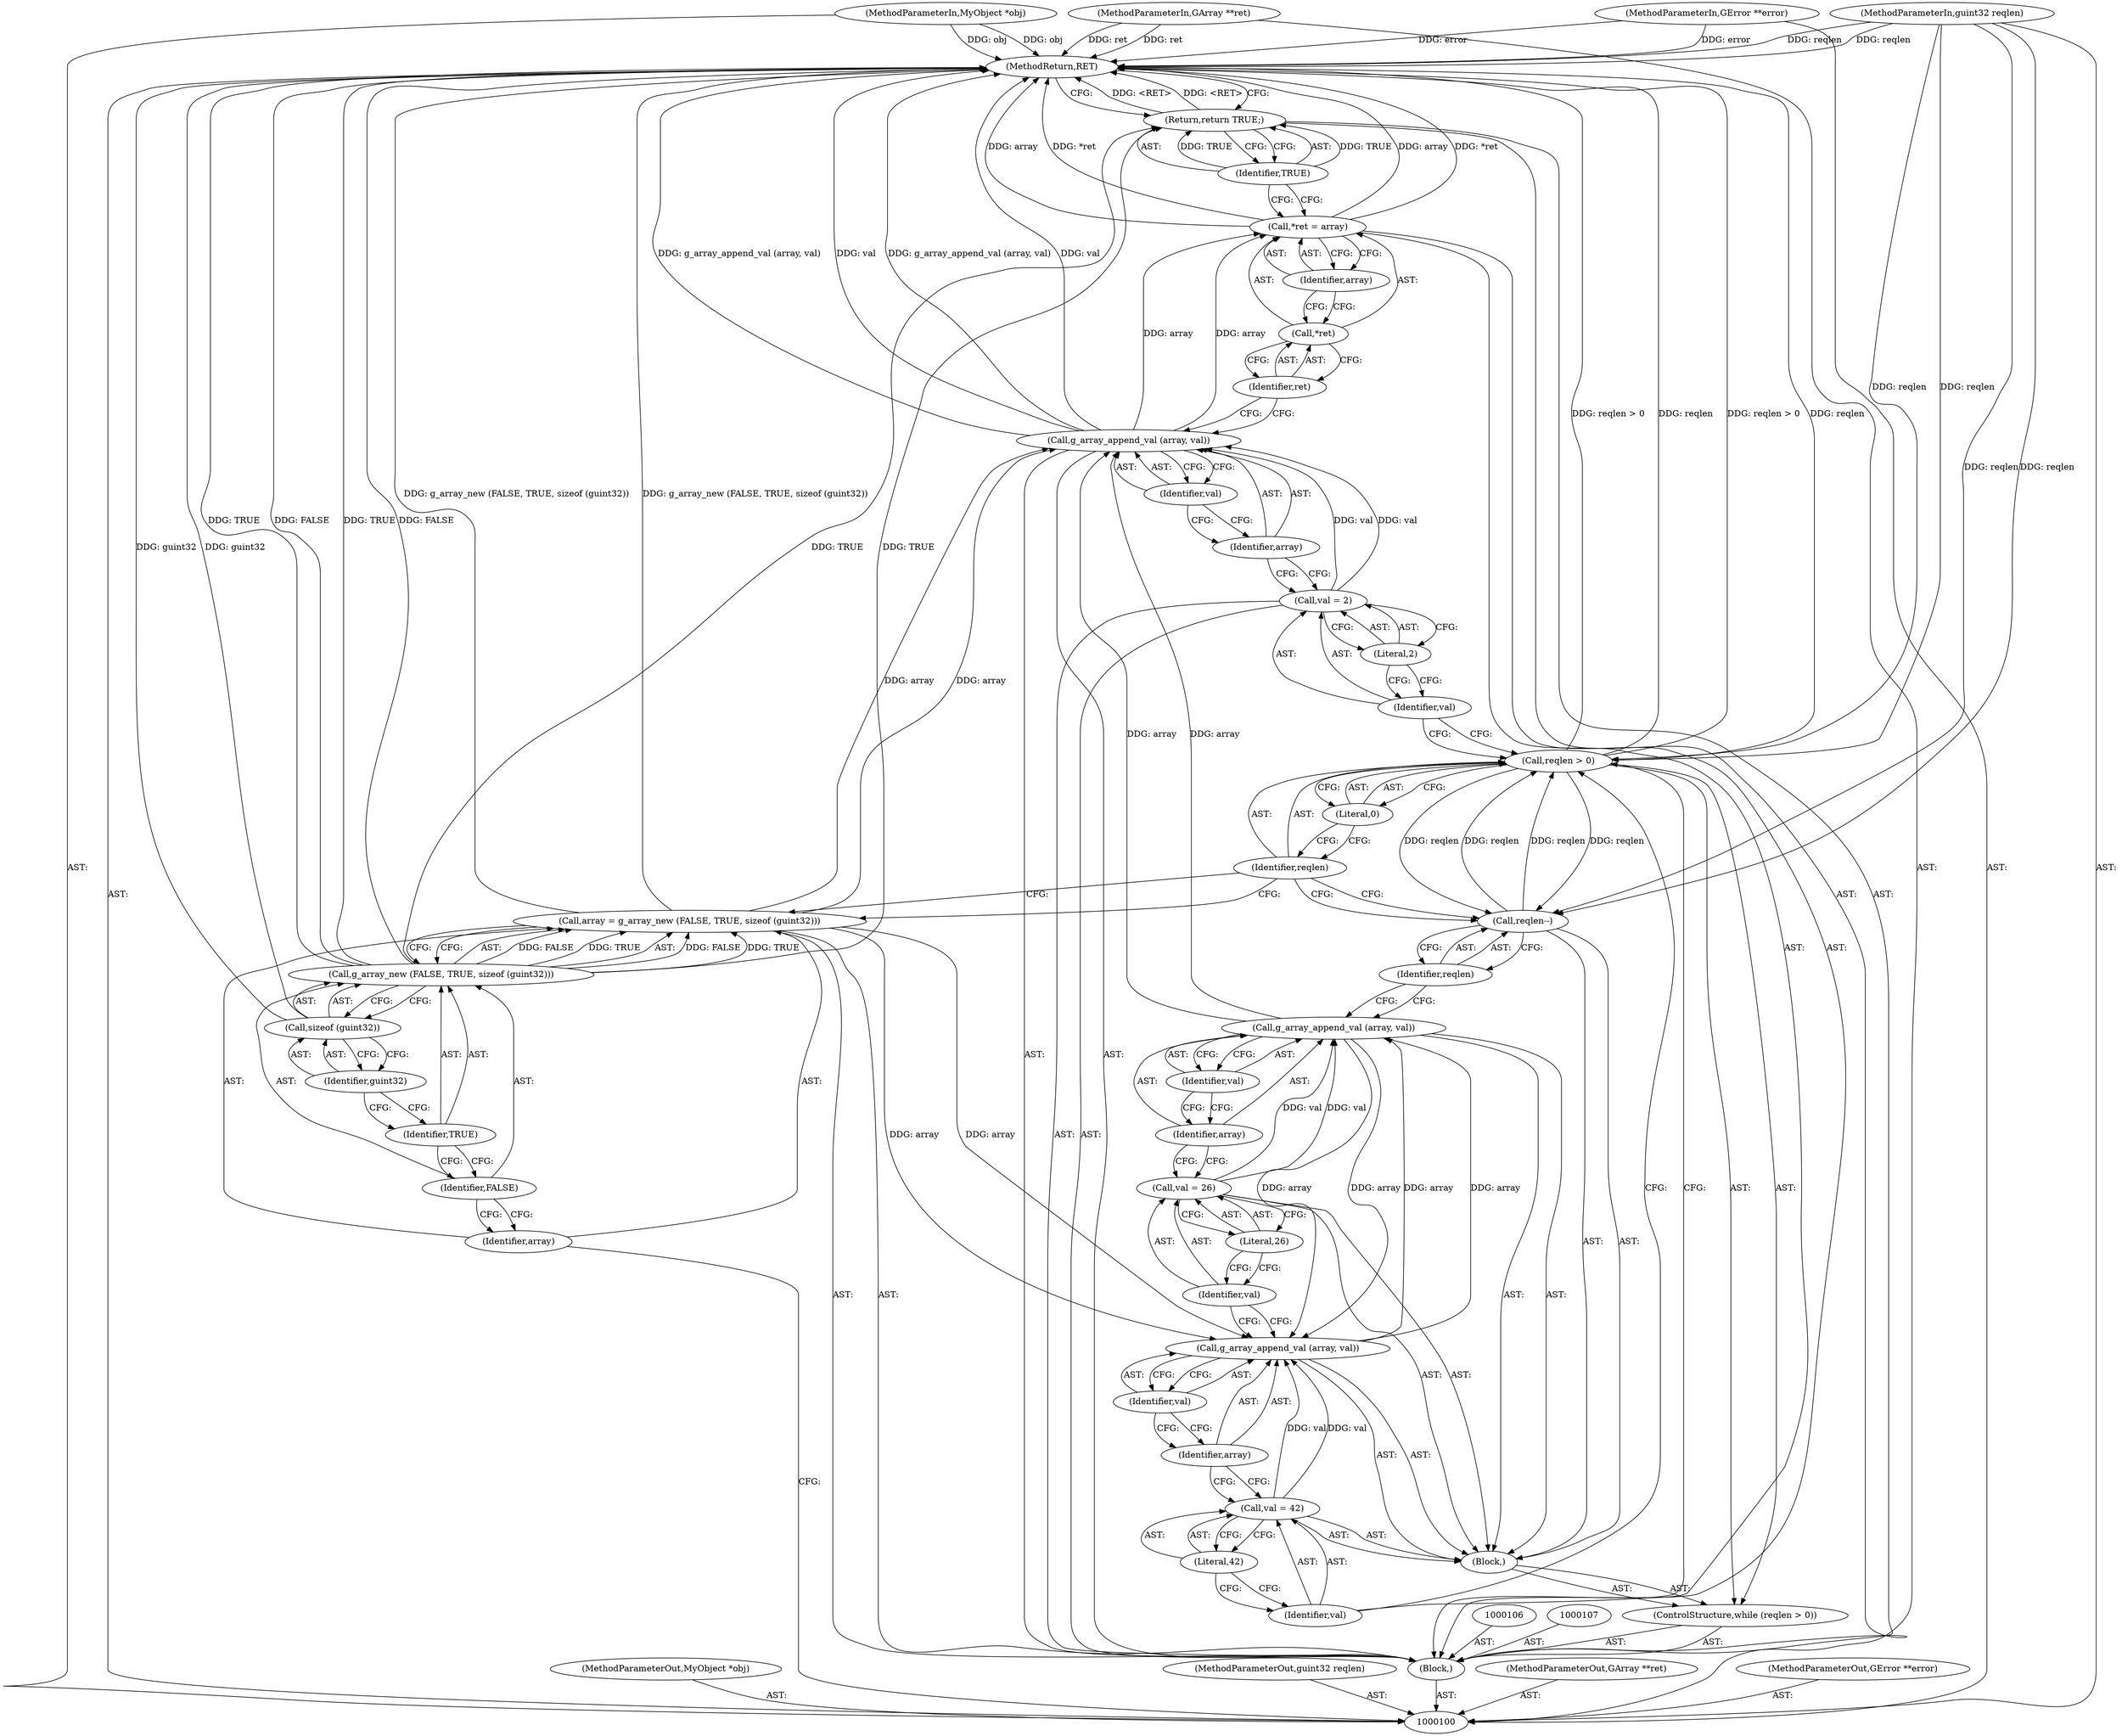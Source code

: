 digraph "1_dbus_9a6bce9b615abca6068348c1606ba8eaf13d9ae0_35" {
"1000146" [label="(MethodReturn,RET)"];
"1000101" [label="(MethodParameterIn,MyObject *obj)"];
"1000189" [label="(MethodParameterOut,MyObject *obj)"];
"1000102" [label="(MethodParameterIn,guint32 reqlen)"];
"1000190" [label="(MethodParameterOut,guint32 reqlen)"];
"1000103" [label="(MethodParameterIn,GArray **ret)"];
"1000191" [label="(MethodParameterOut,GArray **ret)"];
"1000104" [label="(MethodParameterIn,GError **error)"];
"1000192" [label="(MethodParameterOut,GError **error)"];
"1000130" [label="(Identifier,array)"];
"1000131" [label="(Identifier,val)"];
"1000129" [label="(Call,g_array_append_val (array, val))"];
"1000132" [label="(Call,reqlen--)"];
"1000133" [label="(Identifier,reqlen)"];
"1000134" [label="(Call,val = 2)"];
"1000135" [label="(Identifier,val)"];
"1000136" [label="(Literal,2)"];
"1000137" [label="(Call,g_array_append_val (array, val))"];
"1000138" [label="(Identifier,array)"];
"1000139" [label="(Identifier,val)"];
"1000140" [label="(Call,*ret = array)"];
"1000141" [label="(Call,*ret)"];
"1000142" [label="(Identifier,ret)"];
"1000143" [label="(Identifier,array)"];
"1000144" [label="(Return,return TRUE;)"];
"1000145" [label="(Identifier,TRUE)"];
"1000105" [label="(Block,)"];
"1000110" [label="(Call,g_array_new (FALSE, TRUE, sizeof (guint32)))"];
"1000108" [label="(Call,array = g_array_new (FALSE, TRUE, sizeof (guint32)))"];
"1000109" [label="(Identifier,array)"];
"1000111" [label="(Identifier,FALSE)"];
"1000112" [label="(Identifier,TRUE)"];
"1000113" [label="(Call,sizeof (guint32))"];
"1000114" [label="(Identifier,guint32)"];
"1000118" [label="(Literal,0)"];
"1000115" [label="(ControlStructure,while (reqlen > 0))"];
"1000119" [label="(Block,)"];
"1000116" [label="(Call,reqlen > 0)"];
"1000117" [label="(Identifier,reqlen)"];
"1000122" [label="(Literal,42)"];
"1000120" [label="(Call,val = 42)"];
"1000121" [label="(Identifier,val)"];
"1000124" [label="(Identifier,array)"];
"1000125" [label="(Identifier,val)"];
"1000123" [label="(Call,g_array_append_val (array, val))"];
"1000128" [label="(Literal,26)"];
"1000126" [label="(Call,val = 26)"];
"1000127" [label="(Identifier,val)"];
"1000146" -> "1000100"  [label="AST: "];
"1000146" -> "1000144"  [label="CFG: "];
"1000144" -> "1000146"  [label="DDG: <RET>"];
"1000116" -> "1000146"  [label="DDG: reqlen"];
"1000116" -> "1000146"  [label="DDG: reqlen > 0"];
"1000104" -> "1000146"  [label="DDG: error"];
"1000113" -> "1000146"  [label="DDG: guint32"];
"1000140" -> "1000146"  [label="DDG: array"];
"1000140" -> "1000146"  [label="DDG: *ret"];
"1000137" -> "1000146"  [label="DDG: g_array_append_val (array, val)"];
"1000137" -> "1000146"  [label="DDG: val"];
"1000103" -> "1000146"  [label="DDG: ret"];
"1000102" -> "1000146"  [label="DDG: reqlen"];
"1000110" -> "1000146"  [label="DDG: TRUE"];
"1000110" -> "1000146"  [label="DDG: FALSE"];
"1000101" -> "1000146"  [label="DDG: obj"];
"1000108" -> "1000146"  [label="DDG: g_array_new (FALSE, TRUE, sizeof (guint32))"];
"1000101" -> "1000100"  [label="AST: "];
"1000101" -> "1000146"  [label="DDG: obj"];
"1000189" -> "1000100"  [label="AST: "];
"1000102" -> "1000100"  [label="AST: "];
"1000102" -> "1000146"  [label="DDG: reqlen"];
"1000102" -> "1000116"  [label="DDG: reqlen"];
"1000102" -> "1000132"  [label="DDG: reqlen"];
"1000190" -> "1000100"  [label="AST: "];
"1000103" -> "1000100"  [label="AST: "];
"1000103" -> "1000146"  [label="DDG: ret"];
"1000191" -> "1000100"  [label="AST: "];
"1000104" -> "1000100"  [label="AST: "];
"1000104" -> "1000146"  [label="DDG: error"];
"1000192" -> "1000100"  [label="AST: "];
"1000130" -> "1000129"  [label="AST: "];
"1000130" -> "1000126"  [label="CFG: "];
"1000131" -> "1000130"  [label="CFG: "];
"1000131" -> "1000129"  [label="AST: "];
"1000131" -> "1000130"  [label="CFG: "];
"1000129" -> "1000131"  [label="CFG: "];
"1000129" -> "1000119"  [label="AST: "];
"1000129" -> "1000131"  [label="CFG: "];
"1000130" -> "1000129"  [label="AST: "];
"1000131" -> "1000129"  [label="AST: "];
"1000133" -> "1000129"  [label="CFG: "];
"1000129" -> "1000123"  [label="DDG: array"];
"1000123" -> "1000129"  [label="DDG: array"];
"1000126" -> "1000129"  [label="DDG: val"];
"1000129" -> "1000137"  [label="DDG: array"];
"1000132" -> "1000119"  [label="AST: "];
"1000132" -> "1000133"  [label="CFG: "];
"1000133" -> "1000132"  [label="AST: "];
"1000117" -> "1000132"  [label="CFG: "];
"1000132" -> "1000116"  [label="DDG: reqlen"];
"1000116" -> "1000132"  [label="DDG: reqlen"];
"1000102" -> "1000132"  [label="DDG: reqlen"];
"1000133" -> "1000132"  [label="AST: "];
"1000133" -> "1000129"  [label="CFG: "];
"1000132" -> "1000133"  [label="CFG: "];
"1000134" -> "1000105"  [label="AST: "];
"1000134" -> "1000136"  [label="CFG: "];
"1000135" -> "1000134"  [label="AST: "];
"1000136" -> "1000134"  [label="AST: "];
"1000138" -> "1000134"  [label="CFG: "];
"1000134" -> "1000137"  [label="DDG: val"];
"1000135" -> "1000134"  [label="AST: "];
"1000135" -> "1000116"  [label="CFG: "];
"1000136" -> "1000135"  [label="CFG: "];
"1000136" -> "1000134"  [label="AST: "];
"1000136" -> "1000135"  [label="CFG: "];
"1000134" -> "1000136"  [label="CFG: "];
"1000137" -> "1000105"  [label="AST: "];
"1000137" -> "1000139"  [label="CFG: "];
"1000138" -> "1000137"  [label="AST: "];
"1000139" -> "1000137"  [label="AST: "];
"1000142" -> "1000137"  [label="CFG: "];
"1000137" -> "1000146"  [label="DDG: g_array_append_val (array, val)"];
"1000137" -> "1000146"  [label="DDG: val"];
"1000129" -> "1000137"  [label="DDG: array"];
"1000108" -> "1000137"  [label="DDG: array"];
"1000134" -> "1000137"  [label="DDG: val"];
"1000137" -> "1000140"  [label="DDG: array"];
"1000138" -> "1000137"  [label="AST: "];
"1000138" -> "1000134"  [label="CFG: "];
"1000139" -> "1000138"  [label="CFG: "];
"1000139" -> "1000137"  [label="AST: "];
"1000139" -> "1000138"  [label="CFG: "];
"1000137" -> "1000139"  [label="CFG: "];
"1000140" -> "1000105"  [label="AST: "];
"1000140" -> "1000143"  [label="CFG: "];
"1000141" -> "1000140"  [label="AST: "];
"1000143" -> "1000140"  [label="AST: "];
"1000145" -> "1000140"  [label="CFG: "];
"1000140" -> "1000146"  [label="DDG: array"];
"1000140" -> "1000146"  [label="DDG: *ret"];
"1000137" -> "1000140"  [label="DDG: array"];
"1000141" -> "1000140"  [label="AST: "];
"1000141" -> "1000142"  [label="CFG: "];
"1000142" -> "1000141"  [label="AST: "];
"1000143" -> "1000141"  [label="CFG: "];
"1000142" -> "1000141"  [label="AST: "];
"1000142" -> "1000137"  [label="CFG: "];
"1000141" -> "1000142"  [label="CFG: "];
"1000143" -> "1000140"  [label="AST: "];
"1000143" -> "1000141"  [label="CFG: "];
"1000140" -> "1000143"  [label="CFG: "];
"1000144" -> "1000105"  [label="AST: "];
"1000144" -> "1000145"  [label="CFG: "];
"1000145" -> "1000144"  [label="AST: "];
"1000146" -> "1000144"  [label="CFG: "];
"1000144" -> "1000146"  [label="DDG: <RET>"];
"1000145" -> "1000144"  [label="DDG: TRUE"];
"1000110" -> "1000144"  [label="DDG: TRUE"];
"1000145" -> "1000144"  [label="AST: "];
"1000145" -> "1000140"  [label="CFG: "];
"1000144" -> "1000145"  [label="CFG: "];
"1000145" -> "1000144"  [label="DDG: TRUE"];
"1000105" -> "1000100"  [label="AST: "];
"1000106" -> "1000105"  [label="AST: "];
"1000107" -> "1000105"  [label="AST: "];
"1000108" -> "1000105"  [label="AST: "];
"1000115" -> "1000105"  [label="AST: "];
"1000134" -> "1000105"  [label="AST: "];
"1000137" -> "1000105"  [label="AST: "];
"1000140" -> "1000105"  [label="AST: "];
"1000144" -> "1000105"  [label="AST: "];
"1000110" -> "1000108"  [label="AST: "];
"1000110" -> "1000113"  [label="CFG: "];
"1000111" -> "1000110"  [label="AST: "];
"1000112" -> "1000110"  [label="AST: "];
"1000113" -> "1000110"  [label="AST: "];
"1000108" -> "1000110"  [label="CFG: "];
"1000110" -> "1000146"  [label="DDG: TRUE"];
"1000110" -> "1000146"  [label="DDG: FALSE"];
"1000110" -> "1000108"  [label="DDG: FALSE"];
"1000110" -> "1000108"  [label="DDG: TRUE"];
"1000110" -> "1000144"  [label="DDG: TRUE"];
"1000108" -> "1000105"  [label="AST: "];
"1000108" -> "1000110"  [label="CFG: "];
"1000109" -> "1000108"  [label="AST: "];
"1000110" -> "1000108"  [label="AST: "];
"1000117" -> "1000108"  [label="CFG: "];
"1000108" -> "1000146"  [label="DDG: g_array_new (FALSE, TRUE, sizeof (guint32))"];
"1000110" -> "1000108"  [label="DDG: FALSE"];
"1000110" -> "1000108"  [label="DDG: TRUE"];
"1000108" -> "1000123"  [label="DDG: array"];
"1000108" -> "1000137"  [label="DDG: array"];
"1000109" -> "1000108"  [label="AST: "];
"1000109" -> "1000100"  [label="CFG: "];
"1000111" -> "1000109"  [label="CFG: "];
"1000111" -> "1000110"  [label="AST: "];
"1000111" -> "1000109"  [label="CFG: "];
"1000112" -> "1000111"  [label="CFG: "];
"1000112" -> "1000110"  [label="AST: "];
"1000112" -> "1000111"  [label="CFG: "];
"1000114" -> "1000112"  [label="CFG: "];
"1000113" -> "1000110"  [label="AST: "];
"1000113" -> "1000114"  [label="CFG: "];
"1000114" -> "1000113"  [label="AST: "];
"1000110" -> "1000113"  [label="CFG: "];
"1000113" -> "1000146"  [label="DDG: guint32"];
"1000114" -> "1000113"  [label="AST: "];
"1000114" -> "1000112"  [label="CFG: "];
"1000113" -> "1000114"  [label="CFG: "];
"1000118" -> "1000116"  [label="AST: "];
"1000118" -> "1000117"  [label="CFG: "];
"1000116" -> "1000118"  [label="CFG: "];
"1000115" -> "1000105"  [label="AST: "];
"1000116" -> "1000115"  [label="AST: "];
"1000119" -> "1000115"  [label="AST: "];
"1000119" -> "1000115"  [label="AST: "];
"1000120" -> "1000119"  [label="AST: "];
"1000123" -> "1000119"  [label="AST: "];
"1000126" -> "1000119"  [label="AST: "];
"1000129" -> "1000119"  [label="AST: "];
"1000132" -> "1000119"  [label="AST: "];
"1000116" -> "1000115"  [label="AST: "];
"1000116" -> "1000118"  [label="CFG: "];
"1000117" -> "1000116"  [label="AST: "];
"1000118" -> "1000116"  [label="AST: "];
"1000121" -> "1000116"  [label="CFG: "];
"1000135" -> "1000116"  [label="CFG: "];
"1000116" -> "1000146"  [label="DDG: reqlen"];
"1000116" -> "1000146"  [label="DDG: reqlen > 0"];
"1000132" -> "1000116"  [label="DDG: reqlen"];
"1000102" -> "1000116"  [label="DDG: reqlen"];
"1000116" -> "1000132"  [label="DDG: reqlen"];
"1000117" -> "1000116"  [label="AST: "];
"1000117" -> "1000132"  [label="CFG: "];
"1000117" -> "1000108"  [label="CFG: "];
"1000118" -> "1000117"  [label="CFG: "];
"1000122" -> "1000120"  [label="AST: "];
"1000122" -> "1000121"  [label="CFG: "];
"1000120" -> "1000122"  [label="CFG: "];
"1000120" -> "1000119"  [label="AST: "];
"1000120" -> "1000122"  [label="CFG: "];
"1000121" -> "1000120"  [label="AST: "];
"1000122" -> "1000120"  [label="AST: "];
"1000124" -> "1000120"  [label="CFG: "];
"1000120" -> "1000123"  [label="DDG: val"];
"1000121" -> "1000120"  [label="AST: "];
"1000121" -> "1000116"  [label="CFG: "];
"1000122" -> "1000121"  [label="CFG: "];
"1000124" -> "1000123"  [label="AST: "];
"1000124" -> "1000120"  [label="CFG: "];
"1000125" -> "1000124"  [label="CFG: "];
"1000125" -> "1000123"  [label="AST: "];
"1000125" -> "1000124"  [label="CFG: "];
"1000123" -> "1000125"  [label="CFG: "];
"1000123" -> "1000119"  [label="AST: "];
"1000123" -> "1000125"  [label="CFG: "];
"1000124" -> "1000123"  [label="AST: "];
"1000125" -> "1000123"  [label="AST: "];
"1000127" -> "1000123"  [label="CFG: "];
"1000129" -> "1000123"  [label="DDG: array"];
"1000108" -> "1000123"  [label="DDG: array"];
"1000120" -> "1000123"  [label="DDG: val"];
"1000123" -> "1000129"  [label="DDG: array"];
"1000128" -> "1000126"  [label="AST: "];
"1000128" -> "1000127"  [label="CFG: "];
"1000126" -> "1000128"  [label="CFG: "];
"1000126" -> "1000119"  [label="AST: "];
"1000126" -> "1000128"  [label="CFG: "];
"1000127" -> "1000126"  [label="AST: "];
"1000128" -> "1000126"  [label="AST: "];
"1000130" -> "1000126"  [label="CFG: "];
"1000126" -> "1000129"  [label="DDG: val"];
"1000127" -> "1000126"  [label="AST: "];
"1000127" -> "1000123"  [label="CFG: "];
"1000128" -> "1000127"  [label="CFG: "];
}
